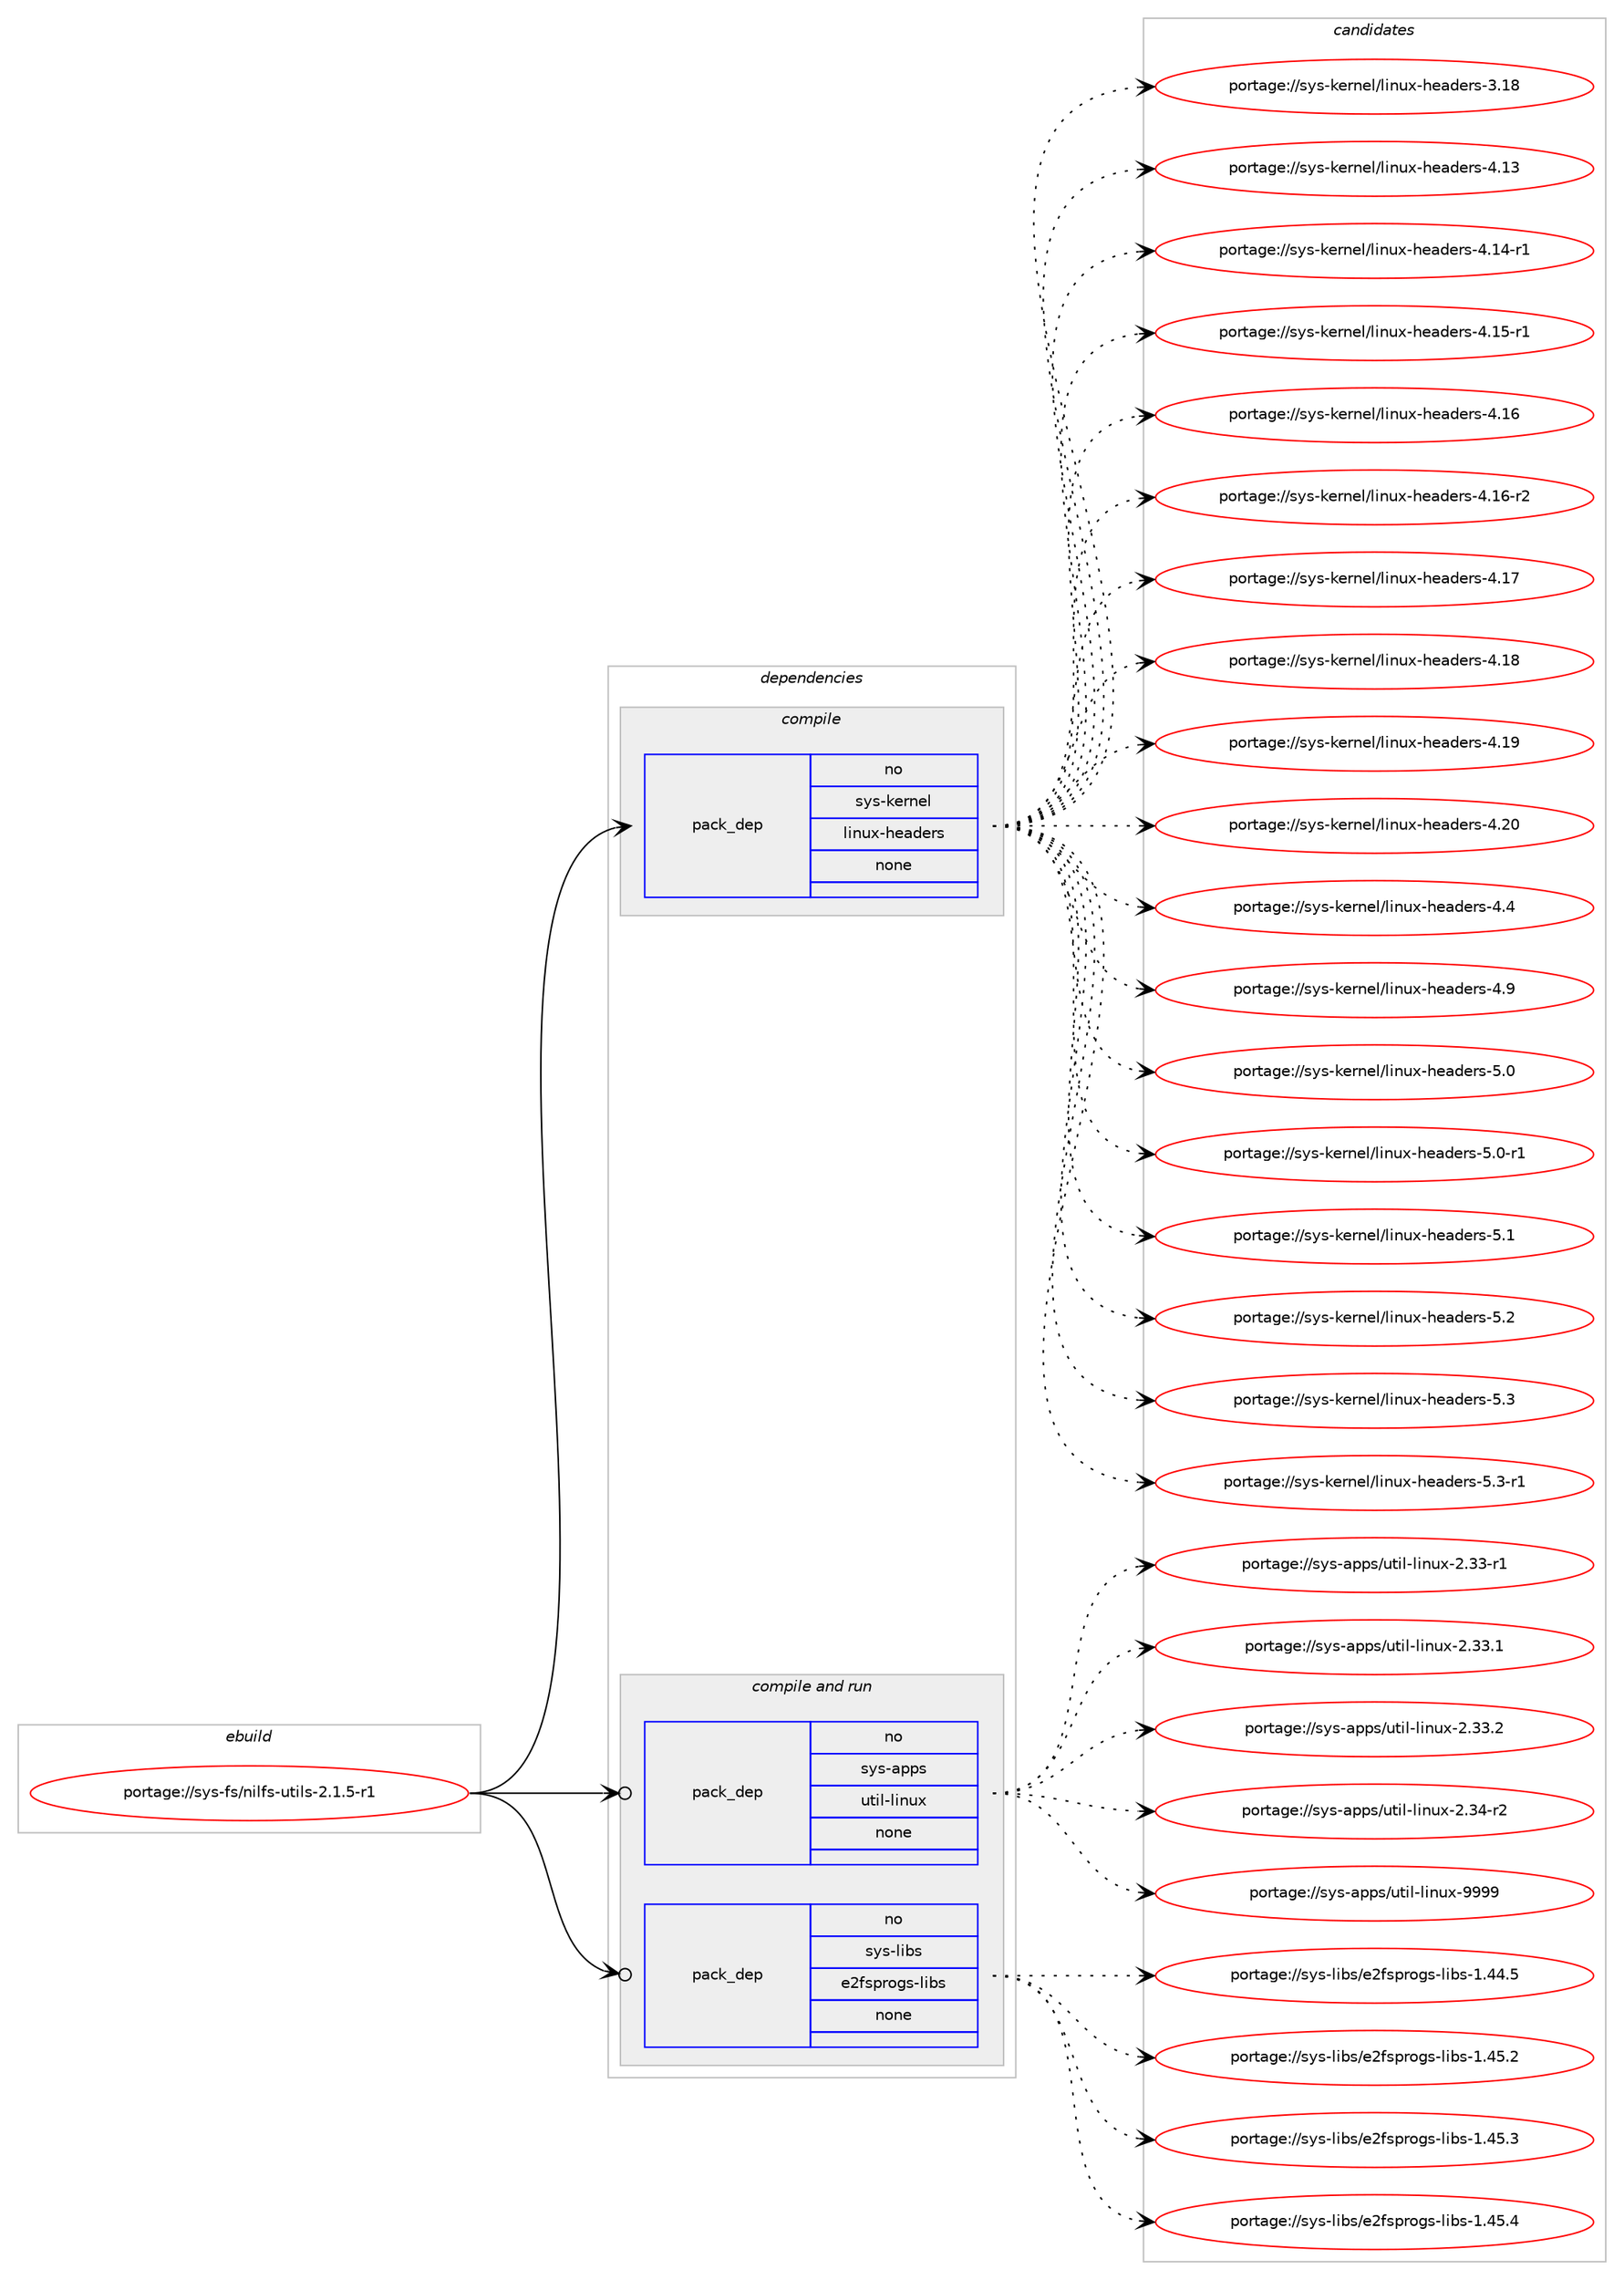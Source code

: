 digraph prolog {

# *************
# Graph options
# *************

newrank=true;
concentrate=true;
compound=true;
graph [rankdir=LR,fontname=Helvetica,fontsize=10,ranksep=1.5];#, ranksep=2.5, nodesep=0.2];
edge  [arrowhead=vee];
node  [fontname=Helvetica,fontsize=10];

# **********
# The ebuild
# **********

subgraph cluster_leftcol {
color=gray;
rank=same;
label=<<i>ebuild</i>>;
id [label="portage://sys-fs/nilfs-utils-2.1.5-r1", color=red, width=4, href="../sys-fs/nilfs-utils-2.1.5-r1.svg"];
}

# ****************
# The dependencies
# ****************

subgraph cluster_midcol {
color=gray;
label=<<i>dependencies</i>>;
subgraph cluster_compile {
fillcolor="#eeeeee";
style=filled;
label=<<i>compile</i>>;
subgraph pack315834 {
dependency426087 [label=<<TABLE BORDER="0" CELLBORDER="1" CELLSPACING="0" CELLPADDING="4" WIDTH="220"><TR><TD ROWSPAN="6" CELLPADDING="30">pack_dep</TD></TR><TR><TD WIDTH="110">no</TD></TR><TR><TD>sys-kernel</TD></TR><TR><TD>linux-headers</TD></TR><TR><TD>none</TD></TR><TR><TD></TD></TR></TABLE>>, shape=none, color=blue];
}
id:e -> dependency426087:w [weight=20,style="solid",arrowhead="vee"];
}
subgraph cluster_compileandrun {
fillcolor="#eeeeee";
style=filled;
label=<<i>compile and run</i>>;
subgraph pack315835 {
dependency426088 [label=<<TABLE BORDER="0" CELLBORDER="1" CELLSPACING="0" CELLPADDING="4" WIDTH="220"><TR><TD ROWSPAN="6" CELLPADDING="30">pack_dep</TD></TR><TR><TD WIDTH="110">no</TD></TR><TR><TD>sys-apps</TD></TR><TR><TD>util-linux</TD></TR><TR><TD>none</TD></TR><TR><TD></TD></TR></TABLE>>, shape=none, color=blue];
}
id:e -> dependency426088:w [weight=20,style="solid",arrowhead="odotvee"];
subgraph pack315836 {
dependency426089 [label=<<TABLE BORDER="0" CELLBORDER="1" CELLSPACING="0" CELLPADDING="4" WIDTH="220"><TR><TD ROWSPAN="6" CELLPADDING="30">pack_dep</TD></TR><TR><TD WIDTH="110">no</TD></TR><TR><TD>sys-libs</TD></TR><TR><TD>e2fsprogs-libs</TD></TR><TR><TD>none</TD></TR><TR><TD></TD></TR></TABLE>>, shape=none, color=blue];
}
id:e -> dependency426089:w [weight=20,style="solid",arrowhead="odotvee"];
}
subgraph cluster_run {
fillcolor="#eeeeee";
style=filled;
label=<<i>run</i>>;
}
}

# **************
# The candidates
# **************

subgraph cluster_choices {
rank=same;
color=gray;
label=<<i>candidates</i>>;

subgraph choice315834 {
color=black;
nodesep=1;
choiceportage115121115451071011141101011084710810511011712045104101971001011141154551464956 [label="portage://sys-kernel/linux-headers-3.18", color=red, width=4,href="../sys-kernel/linux-headers-3.18.svg"];
choiceportage115121115451071011141101011084710810511011712045104101971001011141154552464951 [label="portage://sys-kernel/linux-headers-4.13", color=red, width=4,href="../sys-kernel/linux-headers-4.13.svg"];
choiceportage1151211154510710111411010110847108105110117120451041019710010111411545524649524511449 [label="portage://sys-kernel/linux-headers-4.14-r1", color=red, width=4,href="../sys-kernel/linux-headers-4.14-r1.svg"];
choiceportage1151211154510710111411010110847108105110117120451041019710010111411545524649534511449 [label="portage://sys-kernel/linux-headers-4.15-r1", color=red, width=4,href="../sys-kernel/linux-headers-4.15-r1.svg"];
choiceportage115121115451071011141101011084710810511011712045104101971001011141154552464954 [label="portage://sys-kernel/linux-headers-4.16", color=red, width=4,href="../sys-kernel/linux-headers-4.16.svg"];
choiceportage1151211154510710111411010110847108105110117120451041019710010111411545524649544511450 [label="portage://sys-kernel/linux-headers-4.16-r2", color=red, width=4,href="../sys-kernel/linux-headers-4.16-r2.svg"];
choiceportage115121115451071011141101011084710810511011712045104101971001011141154552464955 [label="portage://sys-kernel/linux-headers-4.17", color=red, width=4,href="../sys-kernel/linux-headers-4.17.svg"];
choiceportage115121115451071011141101011084710810511011712045104101971001011141154552464956 [label="portage://sys-kernel/linux-headers-4.18", color=red, width=4,href="../sys-kernel/linux-headers-4.18.svg"];
choiceportage115121115451071011141101011084710810511011712045104101971001011141154552464957 [label="portage://sys-kernel/linux-headers-4.19", color=red, width=4,href="../sys-kernel/linux-headers-4.19.svg"];
choiceportage115121115451071011141101011084710810511011712045104101971001011141154552465048 [label="portage://sys-kernel/linux-headers-4.20", color=red, width=4,href="../sys-kernel/linux-headers-4.20.svg"];
choiceportage1151211154510710111411010110847108105110117120451041019710010111411545524652 [label="portage://sys-kernel/linux-headers-4.4", color=red, width=4,href="../sys-kernel/linux-headers-4.4.svg"];
choiceportage1151211154510710111411010110847108105110117120451041019710010111411545524657 [label="portage://sys-kernel/linux-headers-4.9", color=red, width=4,href="../sys-kernel/linux-headers-4.9.svg"];
choiceportage1151211154510710111411010110847108105110117120451041019710010111411545534648 [label="portage://sys-kernel/linux-headers-5.0", color=red, width=4,href="../sys-kernel/linux-headers-5.0.svg"];
choiceportage11512111545107101114110101108471081051101171204510410197100101114115455346484511449 [label="portage://sys-kernel/linux-headers-5.0-r1", color=red, width=4,href="../sys-kernel/linux-headers-5.0-r1.svg"];
choiceportage1151211154510710111411010110847108105110117120451041019710010111411545534649 [label="portage://sys-kernel/linux-headers-5.1", color=red, width=4,href="../sys-kernel/linux-headers-5.1.svg"];
choiceportage1151211154510710111411010110847108105110117120451041019710010111411545534650 [label="portage://sys-kernel/linux-headers-5.2", color=red, width=4,href="../sys-kernel/linux-headers-5.2.svg"];
choiceportage1151211154510710111411010110847108105110117120451041019710010111411545534651 [label="portage://sys-kernel/linux-headers-5.3", color=red, width=4,href="../sys-kernel/linux-headers-5.3.svg"];
choiceportage11512111545107101114110101108471081051101171204510410197100101114115455346514511449 [label="portage://sys-kernel/linux-headers-5.3-r1", color=red, width=4,href="../sys-kernel/linux-headers-5.3-r1.svg"];
dependency426087:e -> choiceportage115121115451071011141101011084710810511011712045104101971001011141154551464956:w [style=dotted,weight="100"];
dependency426087:e -> choiceportage115121115451071011141101011084710810511011712045104101971001011141154552464951:w [style=dotted,weight="100"];
dependency426087:e -> choiceportage1151211154510710111411010110847108105110117120451041019710010111411545524649524511449:w [style=dotted,weight="100"];
dependency426087:e -> choiceportage1151211154510710111411010110847108105110117120451041019710010111411545524649534511449:w [style=dotted,weight="100"];
dependency426087:e -> choiceportage115121115451071011141101011084710810511011712045104101971001011141154552464954:w [style=dotted,weight="100"];
dependency426087:e -> choiceportage1151211154510710111411010110847108105110117120451041019710010111411545524649544511450:w [style=dotted,weight="100"];
dependency426087:e -> choiceportage115121115451071011141101011084710810511011712045104101971001011141154552464955:w [style=dotted,weight="100"];
dependency426087:e -> choiceportage115121115451071011141101011084710810511011712045104101971001011141154552464956:w [style=dotted,weight="100"];
dependency426087:e -> choiceportage115121115451071011141101011084710810511011712045104101971001011141154552464957:w [style=dotted,weight="100"];
dependency426087:e -> choiceportage115121115451071011141101011084710810511011712045104101971001011141154552465048:w [style=dotted,weight="100"];
dependency426087:e -> choiceportage1151211154510710111411010110847108105110117120451041019710010111411545524652:w [style=dotted,weight="100"];
dependency426087:e -> choiceportage1151211154510710111411010110847108105110117120451041019710010111411545524657:w [style=dotted,weight="100"];
dependency426087:e -> choiceportage1151211154510710111411010110847108105110117120451041019710010111411545534648:w [style=dotted,weight="100"];
dependency426087:e -> choiceportage11512111545107101114110101108471081051101171204510410197100101114115455346484511449:w [style=dotted,weight="100"];
dependency426087:e -> choiceportage1151211154510710111411010110847108105110117120451041019710010111411545534649:w [style=dotted,weight="100"];
dependency426087:e -> choiceportage1151211154510710111411010110847108105110117120451041019710010111411545534650:w [style=dotted,weight="100"];
dependency426087:e -> choiceportage1151211154510710111411010110847108105110117120451041019710010111411545534651:w [style=dotted,weight="100"];
dependency426087:e -> choiceportage11512111545107101114110101108471081051101171204510410197100101114115455346514511449:w [style=dotted,weight="100"];
}
subgraph choice315835 {
color=black;
nodesep=1;
choiceportage1151211154597112112115471171161051084510810511011712045504651514511449 [label="portage://sys-apps/util-linux-2.33-r1", color=red, width=4,href="../sys-apps/util-linux-2.33-r1.svg"];
choiceportage1151211154597112112115471171161051084510810511011712045504651514649 [label="portage://sys-apps/util-linux-2.33.1", color=red, width=4,href="../sys-apps/util-linux-2.33.1.svg"];
choiceportage1151211154597112112115471171161051084510810511011712045504651514650 [label="portage://sys-apps/util-linux-2.33.2", color=red, width=4,href="../sys-apps/util-linux-2.33.2.svg"];
choiceportage1151211154597112112115471171161051084510810511011712045504651524511450 [label="portage://sys-apps/util-linux-2.34-r2", color=red, width=4,href="../sys-apps/util-linux-2.34-r2.svg"];
choiceportage115121115459711211211547117116105108451081051101171204557575757 [label="portage://sys-apps/util-linux-9999", color=red, width=4,href="../sys-apps/util-linux-9999.svg"];
dependency426088:e -> choiceportage1151211154597112112115471171161051084510810511011712045504651514511449:w [style=dotted,weight="100"];
dependency426088:e -> choiceportage1151211154597112112115471171161051084510810511011712045504651514649:w [style=dotted,weight="100"];
dependency426088:e -> choiceportage1151211154597112112115471171161051084510810511011712045504651514650:w [style=dotted,weight="100"];
dependency426088:e -> choiceportage1151211154597112112115471171161051084510810511011712045504651524511450:w [style=dotted,weight="100"];
dependency426088:e -> choiceportage115121115459711211211547117116105108451081051101171204557575757:w [style=dotted,weight="100"];
}
subgraph choice315836 {
color=black;
nodesep=1;
choiceportage11512111545108105981154710150102115112114111103115451081059811545494652524653 [label="portage://sys-libs/e2fsprogs-libs-1.44.5", color=red, width=4,href="../sys-libs/e2fsprogs-libs-1.44.5.svg"];
choiceportage11512111545108105981154710150102115112114111103115451081059811545494652534650 [label="portage://sys-libs/e2fsprogs-libs-1.45.2", color=red, width=4,href="../sys-libs/e2fsprogs-libs-1.45.2.svg"];
choiceportage11512111545108105981154710150102115112114111103115451081059811545494652534651 [label="portage://sys-libs/e2fsprogs-libs-1.45.3", color=red, width=4,href="../sys-libs/e2fsprogs-libs-1.45.3.svg"];
choiceportage11512111545108105981154710150102115112114111103115451081059811545494652534652 [label="portage://sys-libs/e2fsprogs-libs-1.45.4", color=red, width=4,href="../sys-libs/e2fsprogs-libs-1.45.4.svg"];
dependency426089:e -> choiceportage11512111545108105981154710150102115112114111103115451081059811545494652524653:w [style=dotted,weight="100"];
dependency426089:e -> choiceportage11512111545108105981154710150102115112114111103115451081059811545494652534650:w [style=dotted,weight="100"];
dependency426089:e -> choiceportage11512111545108105981154710150102115112114111103115451081059811545494652534651:w [style=dotted,weight="100"];
dependency426089:e -> choiceportage11512111545108105981154710150102115112114111103115451081059811545494652534652:w [style=dotted,weight="100"];
}
}

}
